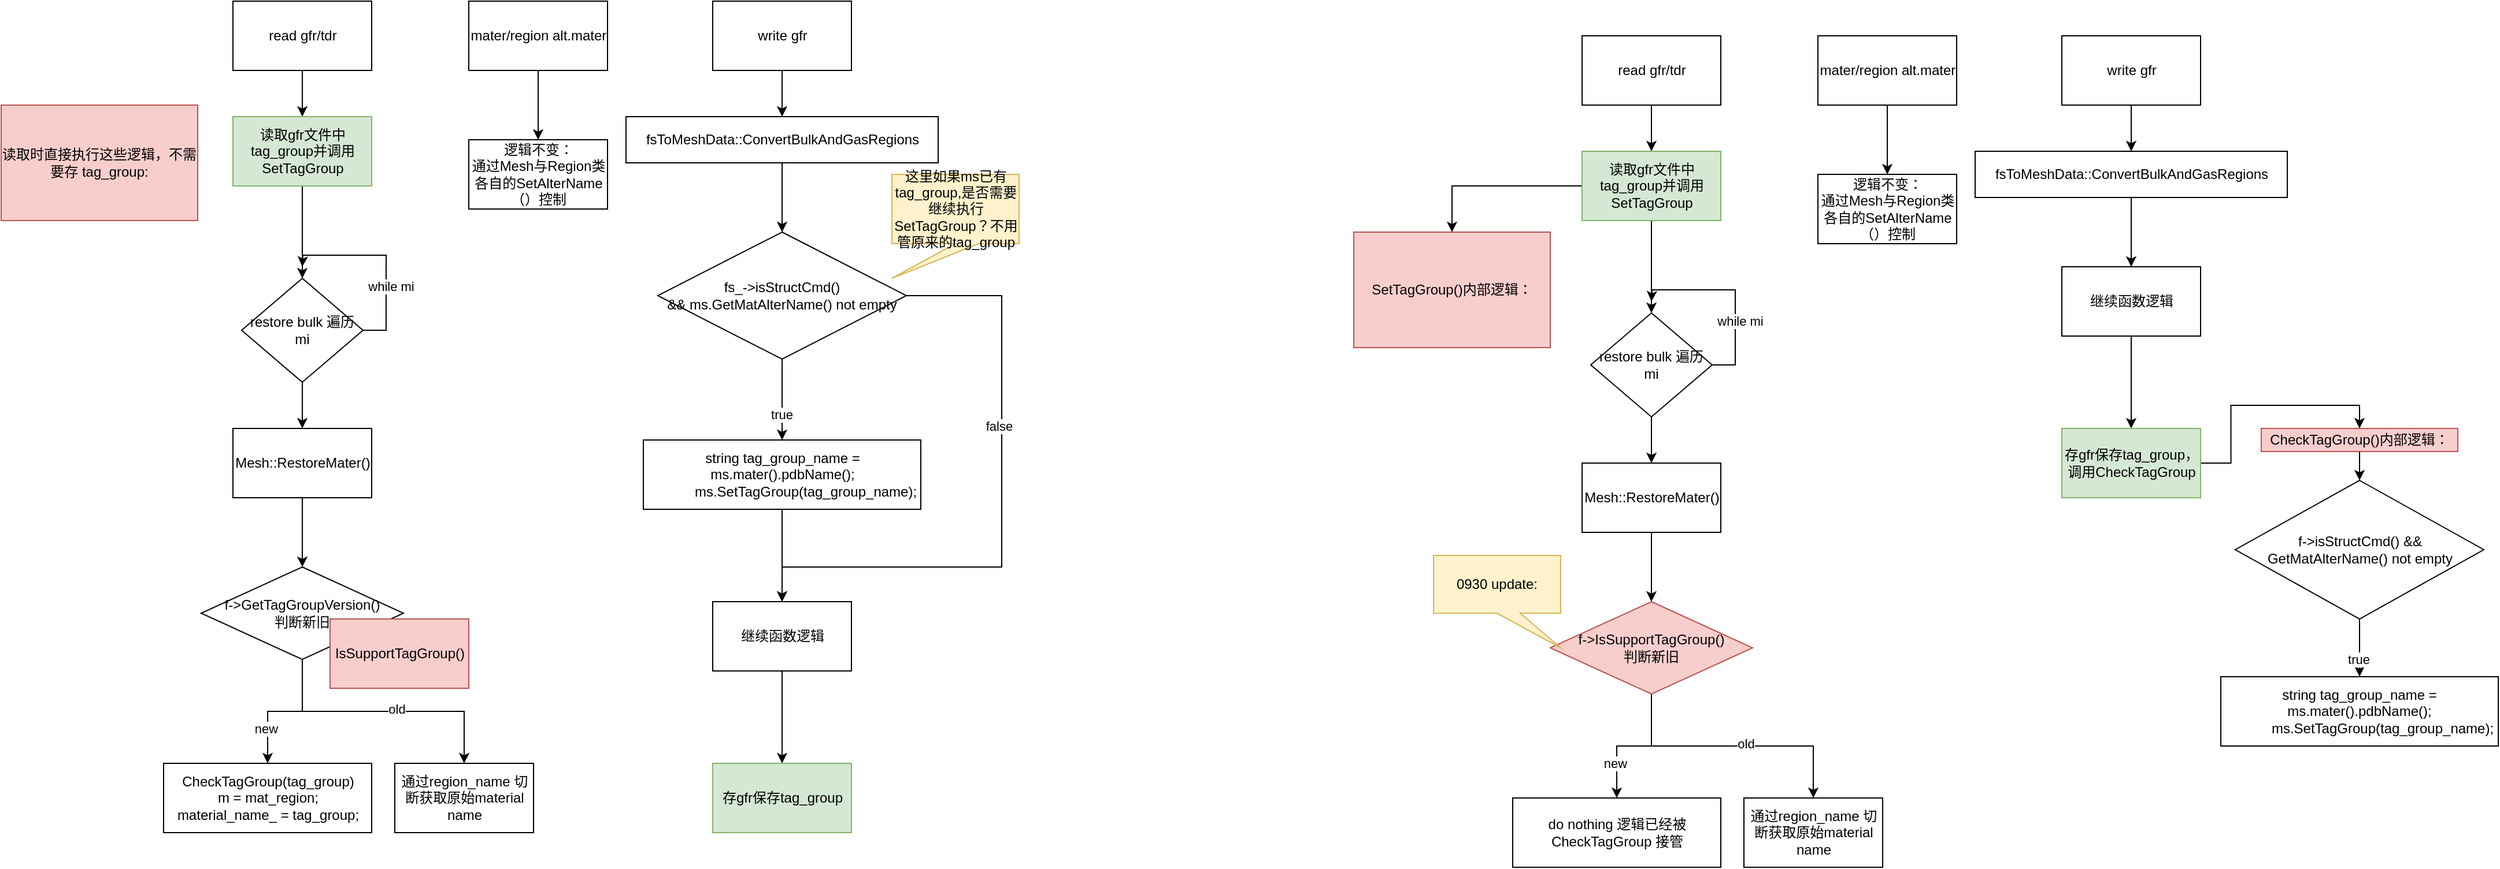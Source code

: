 <mxfile version="28.2.4">
  <diagram name="第 1 页" id="zQ5DOcV0YgHfXO1Tq6L7">
    <mxGraphModel dx="2210" dy="332" grid="1" gridSize="10" guides="1" tooltips="1" connect="1" arrows="1" fold="1" page="1" pageScale="1" pageWidth="827" pageHeight="1169" math="0" shadow="0">
      <root>
        <mxCell id="0" />
        <mxCell id="1" parent="0" />
        <mxCell id="tamCuUPaQzQzVOTZNICU-41" value="" style="edgeStyle=orthogonalEdgeStyle;rounded=0;orthogonalLoop=1;jettySize=auto;html=1;" parent="1" source="tamCuUPaQzQzVOTZNICU-1" target="tamCuUPaQzQzVOTZNICU-40" edge="1">
          <mxGeometry relative="1" as="geometry" />
        </mxCell>
        <mxCell id="tamCuUPaQzQzVOTZNICU-1" value="read gfr/tdr" style="rounded=0;whiteSpace=wrap;html=1;" parent="1" vertex="1">
          <mxGeometry x="-679.5" width="120" height="60" as="geometry" />
        </mxCell>
        <mxCell id="tamCuUPaQzQzVOTZNICU-10" style="edgeStyle=orthogonalEdgeStyle;rounded=0;orthogonalLoop=1;jettySize=auto;html=1;exitX=0.5;exitY=1;exitDx=0;exitDy=0;" parent="1" source="tamCuUPaQzQzVOTZNICU-3" target="tamCuUPaQzQzVOTZNICU-8" edge="1">
          <mxGeometry relative="1" as="geometry" />
        </mxCell>
        <mxCell id="tamCuUPaQzQzVOTZNICU-11" style="edgeStyle=orthogonalEdgeStyle;rounded=0;orthogonalLoop=1;jettySize=auto;html=1;exitX=1;exitY=0.5;exitDx=0;exitDy=0;" parent="1" source="tamCuUPaQzQzVOTZNICU-3" edge="1">
          <mxGeometry relative="1" as="geometry">
            <mxPoint x="-619.5" y="230" as="targetPoint" />
          </mxGeometry>
        </mxCell>
        <mxCell id="tamCuUPaQzQzVOTZNICU-21" value="while mi" style="edgeLabel;html=1;align=center;verticalAlign=middle;resizable=0;points=[];" parent="tamCuUPaQzQzVOTZNICU-11" vertex="1" connectable="0">
          <mxGeometry x="-0.307" y="-3" relative="1" as="geometry">
            <mxPoint x="1" as="offset" />
          </mxGeometry>
        </mxCell>
        <mxCell id="tamCuUPaQzQzVOTZNICU-3" value="restore bulk 遍历 mi" style="rhombus;whiteSpace=wrap;html=1;" parent="1" vertex="1">
          <mxGeometry x="-672" y="240" width="105" height="90" as="geometry" />
        </mxCell>
        <mxCell id="tamCuUPaQzQzVOTZNICU-5" style="edgeStyle=orthogonalEdgeStyle;rounded=0;orthogonalLoop=1;jettySize=auto;html=1;" parent="1" source="tamCuUPaQzQzVOTZNICU-4" edge="1">
          <mxGeometry relative="1" as="geometry">
            <mxPoint x="-415.5" y="120" as="targetPoint" />
          </mxGeometry>
        </mxCell>
        <mxCell id="tamCuUPaQzQzVOTZNICU-4" value="mater/region alt.mater" style="rounded=0;whiteSpace=wrap;html=1;" parent="1" vertex="1">
          <mxGeometry x="-475.5" width="120" height="60" as="geometry" />
        </mxCell>
        <mxCell id="tamCuUPaQzQzVOTZNICU-6" value="逻辑不变：&lt;div&gt;通过Mesh与Region类各自的SetAlterName（）控制&lt;/div&gt;" style="rounded=0;whiteSpace=wrap;html=1;" parent="1" vertex="1">
          <mxGeometry x="-475.5" y="120" width="120" height="60" as="geometry" />
        </mxCell>
        <mxCell id="tamCuUPaQzQzVOTZNICU-12" style="edgeStyle=orthogonalEdgeStyle;rounded=0;orthogonalLoop=1;jettySize=auto;html=1;exitX=0.5;exitY=1;exitDx=0;exitDy=0;" parent="1" source="tamCuUPaQzQzVOTZNICU-8" edge="1">
          <mxGeometry relative="1" as="geometry">
            <mxPoint x="-619.5" y="490" as="targetPoint" />
          </mxGeometry>
        </mxCell>
        <mxCell id="tamCuUPaQzQzVOTZNICU-8" value="&lt;span style=&quot;text-align: left;&quot;&gt;Mesh::RestoreMater()&lt;/span&gt;" style="rounded=0;whiteSpace=wrap;html=1;" parent="1" vertex="1">
          <mxGeometry x="-679.5" y="370" width="120" height="60" as="geometry" />
        </mxCell>
        <mxCell id="tamCuUPaQzQzVOTZNICU-16" value="" style="edgeStyle=orthogonalEdgeStyle;rounded=0;orthogonalLoop=1;jettySize=auto;html=1;" parent="1" source="tamCuUPaQzQzVOTZNICU-13" target="tamCuUPaQzQzVOTZNICU-15" edge="1">
          <mxGeometry relative="1" as="geometry" />
        </mxCell>
        <mxCell id="tamCuUPaQzQzVOTZNICU-19" value="new" style="edgeLabel;html=1;align=center;verticalAlign=middle;resizable=0;points=[];" parent="tamCuUPaQzQzVOTZNICU-16" vertex="1" connectable="0">
          <mxGeometry x="0.5" y="-2" relative="1" as="geometry">
            <mxPoint as="offset" />
          </mxGeometry>
        </mxCell>
        <mxCell id="tamCuUPaQzQzVOTZNICU-18" value="" style="edgeStyle=orthogonalEdgeStyle;rounded=0;orthogonalLoop=1;jettySize=auto;html=1;" parent="1" source="tamCuUPaQzQzVOTZNICU-13" target="tamCuUPaQzQzVOTZNICU-17" edge="1">
          <mxGeometry relative="1" as="geometry" />
        </mxCell>
        <mxCell id="tamCuUPaQzQzVOTZNICU-20" value="old" style="edgeLabel;html=1;align=center;verticalAlign=middle;resizable=0;points=[];" parent="tamCuUPaQzQzVOTZNICU-18" vertex="1" connectable="0">
          <mxGeometry x="0.096" y="2" relative="1" as="geometry">
            <mxPoint as="offset" />
          </mxGeometry>
        </mxCell>
        <mxCell id="tamCuUPaQzQzVOTZNICU-13" value="f-&amp;gt;GetTagGroupVersion()&lt;div&gt;判断新旧&lt;/div&gt;" style="rhombus;whiteSpace=wrap;html=1;" parent="1" vertex="1">
          <mxGeometry x="-707" y="490" width="175" height="80" as="geometry" />
        </mxCell>
        <mxCell id="tamCuUPaQzQzVOTZNICU-15" value="CheckTagGroup(tag_group)&lt;div&gt;&lt;span style=&quot;background-color: transparent; color: light-dark(rgb(0, 0, 0), rgb(255, 255, 255));&quot;&gt;m = mat_region;&lt;/span&gt;&lt;div&gt;&lt;div&gt;material_name_ = tag_group;&lt;/div&gt;&lt;/div&gt;&lt;/div&gt;" style="whiteSpace=wrap;html=1;" parent="1" vertex="1">
          <mxGeometry x="-739.5" y="660" width="180" height="60" as="geometry" />
        </mxCell>
        <mxCell id="tamCuUPaQzQzVOTZNICU-17" value="通过region_name 切断获取原始material name" style="whiteSpace=wrap;html=1;" parent="1" vertex="1">
          <mxGeometry x="-539.5" y="660" width="120" height="60" as="geometry" />
        </mxCell>
        <mxCell id="tamCuUPaQzQzVOTZNICU-24" value="" style="edgeStyle=orthogonalEdgeStyle;rounded=0;orthogonalLoop=1;jettySize=auto;html=1;" parent="1" source="tamCuUPaQzQzVOTZNICU-22" target="tamCuUPaQzQzVOTZNICU-23" edge="1">
          <mxGeometry relative="1" as="geometry" />
        </mxCell>
        <mxCell id="tamCuUPaQzQzVOTZNICU-22" value="write gfr" style="rounded=0;whiteSpace=wrap;html=1;" parent="1" vertex="1">
          <mxGeometry x="-264.5" width="120" height="60" as="geometry" />
        </mxCell>
        <mxCell id="tamCuUPaQzQzVOTZNICU-29" value="" style="edgeStyle=orthogonalEdgeStyle;rounded=0;orthogonalLoop=1;jettySize=auto;html=1;" parent="1" source="tamCuUPaQzQzVOTZNICU-23" target="tamCuUPaQzQzVOTZNICU-28" edge="1">
          <mxGeometry relative="1" as="geometry" />
        </mxCell>
        <mxCell id="tamCuUPaQzQzVOTZNICU-23" value="fsToMeshData::ConvertBulkAndGasRegions" style="rounded=0;whiteSpace=wrap;html=1;" parent="1" vertex="1">
          <mxGeometry x="-339.5" y="100" width="270" height="40" as="geometry" />
        </mxCell>
        <mxCell id="tamCuUPaQzQzVOTZNICU-32" value="" style="edgeStyle=orthogonalEdgeStyle;rounded=0;orthogonalLoop=1;jettySize=auto;html=1;" parent="1" source="tamCuUPaQzQzVOTZNICU-28" target="tamCuUPaQzQzVOTZNICU-31" edge="1">
          <mxGeometry relative="1" as="geometry" />
        </mxCell>
        <mxCell id="tamCuUPaQzQzVOTZNICU-33" value="true" style="edgeLabel;html=1;align=center;verticalAlign=middle;resizable=0;points=[];" parent="tamCuUPaQzQzVOTZNICU-32" vertex="1" connectable="0">
          <mxGeometry x="0.371" y="-1" relative="1" as="geometry">
            <mxPoint as="offset" />
          </mxGeometry>
        </mxCell>
        <mxCell id="tamCuUPaQzQzVOTZNICU-38" style="edgeStyle=orthogonalEdgeStyle;rounded=0;orthogonalLoop=1;jettySize=auto;html=1;entryX=0.5;entryY=0;entryDx=0;entryDy=0;" parent="1" source="tamCuUPaQzQzVOTZNICU-28" target="tamCuUPaQzQzVOTZNICU-36" edge="1">
          <mxGeometry relative="1" as="geometry">
            <mxPoint x="15.5" y="520" as="targetPoint" />
            <Array as="points">
              <mxPoint x="-14.5" y="255" />
              <mxPoint x="-14.5" y="490" />
              <mxPoint x="-204.5" y="490" />
            </Array>
          </mxGeometry>
        </mxCell>
        <mxCell id="tamCuUPaQzQzVOTZNICU-39" value="false" style="edgeLabel;html=1;align=center;verticalAlign=middle;resizable=0;points=[];" parent="tamCuUPaQzQzVOTZNICU-38" vertex="1" connectable="0">
          <mxGeometry x="-0.276" y="-3" relative="1" as="geometry">
            <mxPoint y="1" as="offset" />
          </mxGeometry>
        </mxCell>
        <mxCell id="tamCuUPaQzQzVOTZNICU-28" value="fs_-&amp;gt;isStructCmd() &amp;amp;&amp;amp;&amp;nbsp;ms.GetMatAlterName() not empty" style="rhombus;whiteSpace=wrap;html=1;rounded=0;" parent="1" vertex="1">
          <mxGeometry x="-312" y="200" width="215" height="110" as="geometry" />
        </mxCell>
        <mxCell id="tamCuUPaQzQzVOTZNICU-37" value="" style="edgeStyle=orthogonalEdgeStyle;rounded=0;orthogonalLoop=1;jettySize=auto;html=1;" parent="1" source="tamCuUPaQzQzVOTZNICU-31" target="tamCuUPaQzQzVOTZNICU-36" edge="1">
          <mxGeometry relative="1" as="geometry" />
        </mxCell>
        <mxCell id="tamCuUPaQzQzVOTZNICU-31" value="&lt;div&gt;string tag_group_name = ms.mater().pdbName();&lt;/div&gt;&lt;div&gt;&amp;nbsp; &amp;nbsp; &amp;nbsp; &amp;nbsp; &amp;nbsp; &amp;nbsp; ms.SetTagGroup(tag_group_name);&lt;/div&gt;" style="whiteSpace=wrap;html=1;rounded=0;" parent="1" vertex="1">
          <mxGeometry x="-324.5" y="380" width="240" height="60" as="geometry" />
        </mxCell>
        <mxCell id="tamCuUPaQzQzVOTZNICU-45" value="" style="edgeStyle=orthogonalEdgeStyle;rounded=0;orthogonalLoop=1;jettySize=auto;html=1;" parent="1" source="tamCuUPaQzQzVOTZNICU-36" target="tamCuUPaQzQzVOTZNICU-44" edge="1">
          <mxGeometry relative="1" as="geometry" />
        </mxCell>
        <mxCell id="tamCuUPaQzQzVOTZNICU-36" value="继续函数逻辑" style="whiteSpace=wrap;html=1;rounded=0;" parent="1" vertex="1">
          <mxGeometry x="-264.5" y="520" width="120" height="60" as="geometry" />
        </mxCell>
        <mxCell id="tamCuUPaQzQzVOTZNICU-42" style="edgeStyle=orthogonalEdgeStyle;rounded=0;orthogonalLoop=1;jettySize=auto;html=1;" parent="1" source="tamCuUPaQzQzVOTZNICU-40" target="tamCuUPaQzQzVOTZNICU-3" edge="1">
          <mxGeometry relative="1" as="geometry" />
        </mxCell>
        <mxCell id="tamCuUPaQzQzVOTZNICU-40" value="读取gfr文件中tag_group并调用SetTagGroup" style="whiteSpace=wrap;html=1;rounded=0;fillColor=#d5e8d4;strokeColor=#82b366;" parent="1" vertex="1">
          <mxGeometry x="-679.5" y="100" width="120" height="60" as="geometry" />
        </mxCell>
        <mxCell id="tamCuUPaQzQzVOTZNICU-44" value="存gfr保存tag_group" style="whiteSpace=wrap;html=1;rounded=0;fillColor=#d5e8d4;strokeColor=#82b366;" parent="1" vertex="1">
          <mxGeometry x="-264.5" y="660" width="120" height="60" as="geometry" />
        </mxCell>
        <mxCell id="tamCuUPaQzQzVOTZNICU-46" value="这里如果ms已有tag_group,是否需要继续执行SetTagGroup？不用管原来的tag_group" style="shape=callout;whiteSpace=wrap;html=1;perimeter=calloutPerimeter;fillColor=#fff2cc;strokeColor=#d6b656;position2=0;rotation=0;" parent="1" vertex="1">
          <mxGeometry x="-109.5" y="150" width="110" height="90" as="geometry" />
        </mxCell>
        <mxCell id="tamCuUPaQzQzVOTZNICU-47" value="&lt;span style=&quot;text-align: left;&quot;&gt;IsSupportTagGroup()&lt;/span&gt;" style="rounded=0;whiteSpace=wrap;html=1;fillColor=#f8cecc;strokeColor=#b85450;" parent="1" vertex="1">
          <mxGeometry x="-595.5" y="535" width="120" height="60" as="geometry" />
        </mxCell>
        <mxCell id="tamCuUPaQzQzVOTZNICU-48" value="&lt;div&gt;读取时直接执行这些逻辑，不需要存 tag_group:&lt;/div&gt;" style="rounded=0;whiteSpace=wrap;html=1;fillColor=#f8cecc;strokeColor=#b85450;" parent="1" vertex="1">
          <mxGeometry x="-880" y="90" width="170" height="100" as="geometry" />
        </mxCell>
        <mxCell id="tamCuUPaQzQzVOTZNICU-50" value="" style="edgeStyle=orthogonalEdgeStyle;rounded=0;orthogonalLoop=1;jettySize=auto;html=1;" parent="1" source="tamCuUPaQzQzVOTZNICU-51" target="tamCuUPaQzQzVOTZNICU-82" edge="1">
          <mxGeometry relative="1" as="geometry" />
        </mxCell>
        <mxCell id="tamCuUPaQzQzVOTZNICU-51" value="read gfr/tdr" style="rounded=0;whiteSpace=wrap;html=1;" parent="1" vertex="1">
          <mxGeometry x="487.5" y="30" width="120" height="60" as="geometry" />
        </mxCell>
        <mxCell id="tamCuUPaQzQzVOTZNICU-52" style="edgeStyle=orthogonalEdgeStyle;rounded=0;orthogonalLoop=1;jettySize=auto;html=1;exitX=0.5;exitY=1;exitDx=0;exitDy=0;" parent="1" source="tamCuUPaQzQzVOTZNICU-55" target="tamCuUPaQzQzVOTZNICU-60" edge="1">
          <mxGeometry relative="1" as="geometry" />
        </mxCell>
        <mxCell id="tamCuUPaQzQzVOTZNICU-53" style="edgeStyle=orthogonalEdgeStyle;rounded=0;orthogonalLoop=1;jettySize=auto;html=1;exitX=1;exitY=0.5;exitDx=0;exitDy=0;" parent="1" source="tamCuUPaQzQzVOTZNICU-55" edge="1">
          <mxGeometry relative="1" as="geometry">
            <mxPoint x="547.5" y="260" as="targetPoint" />
          </mxGeometry>
        </mxCell>
        <mxCell id="tamCuUPaQzQzVOTZNICU-54" value="while mi" style="edgeLabel;html=1;align=center;verticalAlign=middle;resizable=0;points=[];" parent="tamCuUPaQzQzVOTZNICU-53" vertex="1" connectable="0">
          <mxGeometry x="-0.307" y="-3" relative="1" as="geometry">
            <mxPoint x="1" as="offset" />
          </mxGeometry>
        </mxCell>
        <mxCell id="tamCuUPaQzQzVOTZNICU-55" value="restore bulk 遍历 mi" style="rhombus;whiteSpace=wrap;html=1;" parent="1" vertex="1">
          <mxGeometry x="495" y="270" width="105" height="90" as="geometry" />
        </mxCell>
        <mxCell id="tamCuUPaQzQzVOTZNICU-56" style="edgeStyle=orthogonalEdgeStyle;rounded=0;orthogonalLoop=1;jettySize=auto;html=1;" parent="1" source="tamCuUPaQzQzVOTZNICU-57" edge="1">
          <mxGeometry relative="1" as="geometry">
            <mxPoint x="751.5" y="150" as="targetPoint" />
          </mxGeometry>
        </mxCell>
        <mxCell id="tamCuUPaQzQzVOTZNICU-57" value="mater/region alt.mater" style="rounded=0;whiteSpace=wrap;html=1;" parent="1" vertex="1">
          <mxGeometry x="691.5" y="30" width="120" height="60" as="geometry" />
        </mxCell>
        <mxCell id="tamCuUPaQzQzVOTZNICU-58" value="逻辑不变：&lt;div&gt;通过Mesh与Region类各自的SetAlterName（）控制&lt;/div&gt;" style="rounded=0;whiteSpace=wrap;html=1;" parent="1" vertex="1">
          <mxGeometry x="691.5" y="150" width="120" height="60" as="geometry" />
        </mxCell>
        <mxCell id="tamCuUPaQzQzVOTZNICU-59" style="edgeStyle=orthogonalEdgeStyle;rounded=0;orthogonalLoop=1;jettySize=auto;html=1;exitX=0.5;exitY=1;exitDx=0;exitDy=0;" parent="1" source="tamCuUPaQzQzVOTZNICU-60" edge="1">
          <mxGeometry relative="1" as="geometry">
            <mxPoint x="547.5" y="520" as="targetPoint" />
          </mxGeometry>
        </mxCell>
        <mxCell id="tamCuUPaQzQzVOTZNICU-60" value="&lt;span style=&quot;text-align: left;&quot;&gt;Mesh::RestoreMater()&lt;/span&gt;" style="rounded=0;whiteSpace=wrap;html=1;" parent="1" vertex="1">
          <mxGeometry x="487.5" y="400" width="120" height="60" as="geometry" />
        </mxCell>
        <mxCell id="tamCuUPaQzQzVOTZNICU-61" value="" style="edgeStyle=orthogonalEdgeStyle;rounded=0;orthogonalLoop=1;jettySize=auto;html=1;" parent="1" source="tamCuUPaQzQzVOTZNICU-65" target="tamCuUPaQzQzVOTZNICU-66" edge="1">
          <mxGeometry relative="1" as="geometry" />
        </mxCell>
        <mxCell id="tamCuUPaQzQzVOTZNICU-62" value="new" style="edgeLabel;html=1;align=center;verticalAlign=middle;resizable=0;points=[];" parent="tamCuUPaQzQzVOTZNICU-61" vertex="1" connectable="0">
          <mxGeometry x="0.5" y="-2" relative="1" as="geometry">
            <mxPoint as="offset" />
          </mxGeometry>
        </mxCell>
        <mxCell id="tamCuUPaQzQzVOTZNICU-63" value="" style="edgeStyle=orthogonalEdgeStyle;rounded=0;orthogonalLoop=1;jettySize=auto;html=1;" parent="1" source="tamCuUPaQzQzVOTZNICU-65" target="tamCuUPaQzQzVOTZNICU-67" edge="1">
          <mxGeometry relative="1" as="geometry" />
        </mxCell>
        <mxCell id="tamCuUPaQzQzVOTZNICU-64" value="old" style="edgeLabel;html=1;align=center;verticalAlign=middle;resizable=0;points=[];" parent="tamCuUPaQzQzVOTZNICU-63" vertex="1" connectable="0">
          <mxGeometry x="0.096" y="2" relative="1" as="geometry">
            <mxPoint as="offset" />
          </mxGeometry>
        </mxCell>
        <mxCell id="tamCuUPaQzQzVOTZNICU-65" value="f-&amp;gt;&lt;span style=&quot;text-align: left;&quot;&gt;IsSupportTagGroup&lt;/span&gt;()&lt;div&gt;判断新旧&lt;/div&gt;" style="rhombus;whiteSpace=wrap;html=1;fillColor=#f8cecc;strokeColor=#b85450;" parent="1" vertex="1">
          <mxGeometry x="460" y="520" width="175" height="80" as="geometry" />
        </mxCell>
        <mxCell id="tamCuUPaQzQzVOTZNICU-66" value="do nothing 逻辑已经被 CheckTagGroup 接管" style="whiteSpace=wrap;html=1;" parent="1" vertex="1">
          <mxGeometry x="427.5" y="690" width="180" height="60" as="geometry" />
        </mxCell>
        <mxCell id="tamCuUPaQzQzVOTZNICU-67" value="通过region_name 切断获取原始material name" style="whiteSpace=wrap;html=1;" parent="1" vertex="1">
          <mxGeometry x="627.5" y="690" width="120" height="60" as="geometry" />
        </mxCell>
        <mxCell id="tamCuUPaQzQzVOTZNICU-68" value="" style="edgeStyle=orthogonalEdgeStyle;rounded=0;orthogonalLoop=1;jettySize=auto;html=1;" parent="1" source="tamCuUPaQzQzVOTZNICU-69" target="tamCuUPaQzQzVOTZNICU-71" edge="1">
          <mxGeometry relative="1" as="geometry" />
        </mxCell>
        <mxCell id="tamCuUPaQzQzVOTZNICU-69" value="write gfr" style="rounded=0;whiteSpace=wrap;html=1;" parent="1" vertex="1">
          <mxGeometry x="902.5" y="30" width="120" height="60" as="geometry" />
        </mxCell>
        <mxCell id="tamCuUPaQzQzVOTZNICU-70" value="" style="edgeStyle=orthogonalEdgeStyle;rounded=0;orthogonalLoop=1;jettySize=auto;html=1;" parent="1" source="tamCuUPaQzQzVOTZNICU-71" edge="1">
          <mxGeometry relative="1" as="geometry">
            <mxPoint x="962.5" y="230" as="targetPoint" />
          </mxGeometry>
        </mxCell>
        <mxCell id="tamCuUPaQzQzVOTZNICU-71" value="fsToMeshData::ConvertBulkAndGasRegions" style="rounded=0;whiteSpace=wrap;html=1;" parent="1" vertex="1">
          <mxGeometry x="827.5" y="130" width="270" height="40" as="geometry" />
        </mxCell>
        <mxCell id="tamCuUPaQzQzVOTZNICU-79" value="" style="edgeStyle=orthogonalEdgeStyle;rounded=0;orthogonalLoop=1;jettySize=auto;html=1;" parent="1" source="tamCuUPaQzQzVOTZNICU-80" target="tamCuUPaQzQzVOTZNICU-83" edge="1">
          <mxGeometry relative="1" as="geometry" />
        </mxCell>
        <mxCell id="tamCuUPaQzQzVOTZNICU-80" value="继续函数逻辑" style="whiteSpace=wrap;html=1;rounded=0;" parent="1" vertex="1">
          <mxGeometry x="902.5" y="230" width="120" height="60" as="geometry" />
        </mxCell>
        <mxCell id="tamCuUPaQzQzVOTZNICU-81" style="edgeStyle=orthogonalEdgeStyle;rounded=0;orthogonalLoop=1;jettySize=auto;html=1;" parent="1" source="tamCuUPaQzQzVOTZNICU-82" target="tamCuUPaQzQzVOTZNICU-55" edge="1">
          <mxGeometry relative="1" as="geometry" />
        </mxCell>
        <mxCell id="tamCuUPaQzQzVOTZNICU-87" style="edgeStyle=orthogonalEdgeStyle;rounded=0;orthogonalLoop=1;jettySize=auto;html=1;" parent="1" source="tamCuUPaQzQzVOTZNICU-82" target="tamCuUPaQzQzVOTZNICU-86" edge="1">
          <mxGeometry relative="1" as="geometry" />
        </mxCell>
        <mxCell id="tamCuUPaQzQzVOTZNICU-82" value="读取gfr文件中tag_group并调用SetTagGroup" style="whiteSpace=wrap;html=1;rounded=0;fillColor=#d5e8d4;strokeColor=#82b366;" parent="1" vertex="1">
          <mxGeometry x="487.5" y="130" width="120" height="60" as="geometry" />
        </mxCell>
        <mxCell id="tamCuUPaQzQzVOTZNICU-100" style="edgeStyle=orthogonalEdgeStyle;rounded=0;orthogonalLoop=1;jettySize=auto;html=1;entryX=0.5;entryY=0;entryDx=0;entryDy=0;" parent="1" source="tamCuUPaQzQzVOTZNICU-83" target="tamCuUPaQzQzVOTZNICU-97" edge="1">
          <mxGeometry relative="1" as="geometry" />
        </mxCell>
        <mxCell id="tamCuUPaQzQzVOTZNICU-83" value="存gfr保存tag_group，调用CheckTagGroup" style="whiteSpace=wrap;html=1;rounded=0;fillColor=#d5e8d4;strokeColor=#82b366;" parent="1" vertex="1">
          <mxGeometry x="902.5" y="370" width="120" height="60" as="geometry" />
        </mxCell>
        <mxCell id="tamCuUPaQzQzVOTZNICU-86" value="&lt;div&gt;SetTagGroup()内部逻辑：&lt;/div&gt;" style="rounded=0;whiteSpace=wrap;html=1;fillColor=#f8cecc;strokeColor=#b85450;" parent="1" vertex="1">
          <mxGeometry x="290" y="200" width="170" height="100" as="geometry" />
        </mxCell>
        <mxCell id="tamCuUPaQzQzVOTZNICU-89" value="" style="edgeStyle=orthogonalEdgeStyle;rounded=0;orthogonalLoop=1;jettySize=auto;html=1;" parent="1" source="tamCuUPaQzQzVOTZNICU-91" target="tamCuUPaQzQzVOTZNICU-92" edge="1">
          <mxGeometry relative="1" as="geometry" />
        </mxCell>
        <mxCell id="tamCuUPaQzQzVOTZNICU-90" value="true" style="edgeLabel;html=1;align=center;verticalAlign=middle;resizable=0;points=[];" parent="tamCuUPaQzQzVOTZNICU-89" vertex="1" connectable="0">
          <mxGeometry x="0.371" y="-1" relative="1" as="geometry">
            <mxPoint as="offset" />
          </mxGeometry>
        </mxCell>
        <mxCell id="tamCuUPaQzQzVOTZNICU-91" value="f-&amp;gt;isStructCmd() &amp;amp;&amp;amp; GetMatAlterName() not empty" style="rhombus;whiteSpace=wrap;html=1;rounded=0;" parent="1" vertex="1">
          <mxGeometry x="1052.5" y="415" width="215" height="120" as="geometry" />
        </mxCell>
        <mxCell id="tamCuUPaQzQzVOTZNICU-92" value="&lt;div&gt;string tag_group_name = ms.mater().pdbName();&lt;/div&gt;&lt;div&gt;&amp;nbsp; &amp;nbsp; &amp;nbsp; &amp;nbsp; &amp;nbsp; &amp;nbsp; ms.SetTagGroup(tag_group_name);&lt;/div&gt;" style="whiteSpace=wrap;html=1;rounded=0;" parent="1" vertex="1">
          <mxGeometry x="1040" y="585" width="240" height="60" as="geometry" />
        </mxCell>
        <mxCell id="tamCuUPaQzQzVOTZNICU-101" style="edgeStyle=orthogonalEdgeStyle;rounded=0;orthogonalLoop=1;jettySize=auto;html=1;exitX=0.5;exitY=1;exitDx=0;exitDy=0;" parent="1" source="tamCuUPaQzQzVOTZNICU-97" target="tamCuUPaQzQzVOTZNICU-91" edge="1">
          <mxGeometry relative="1" as="geometry" />
        </mxCell>
        <mxCell id="tamCuUPaQzQzVOTZNICU-97" value="&lt;div&gt;&lt;span style=&quot;background-color: transparent; color: light-dark(rgb(0, 0, 0), rgb(255, 255, 255));&quot;&gt;CheckTagGroup&lt;/span&gt;()内部逻辑：&lt;/div&gt;" style="rounded=0;whiteSpace=wrap;html=1;fillColor=#f8cecc;strokeColor=#b85450;" parent="1" vertex="1">
          <mxGeometry x="1075" y="370" width="170" height="20" as="geometry" />
        </mxCell>
        <mxCell id="hF3SKkpL4-CUTdLixIOQ-1" value="0930 update:" style="shape=callout;whiteSpace=wrap;html=1;perimeter=calloutPerimeter;fillColor=#fff2cc;strokeColor=#d6b656;position2=1;rotation=0;" vertex="1" parent="1">
          <mxGeometry x="359" y="480" width="110" height="80" as="geometry" />
        </mxCell>
      </root>
    </mxGraphModel>
  </diagram>
</mxfile>
